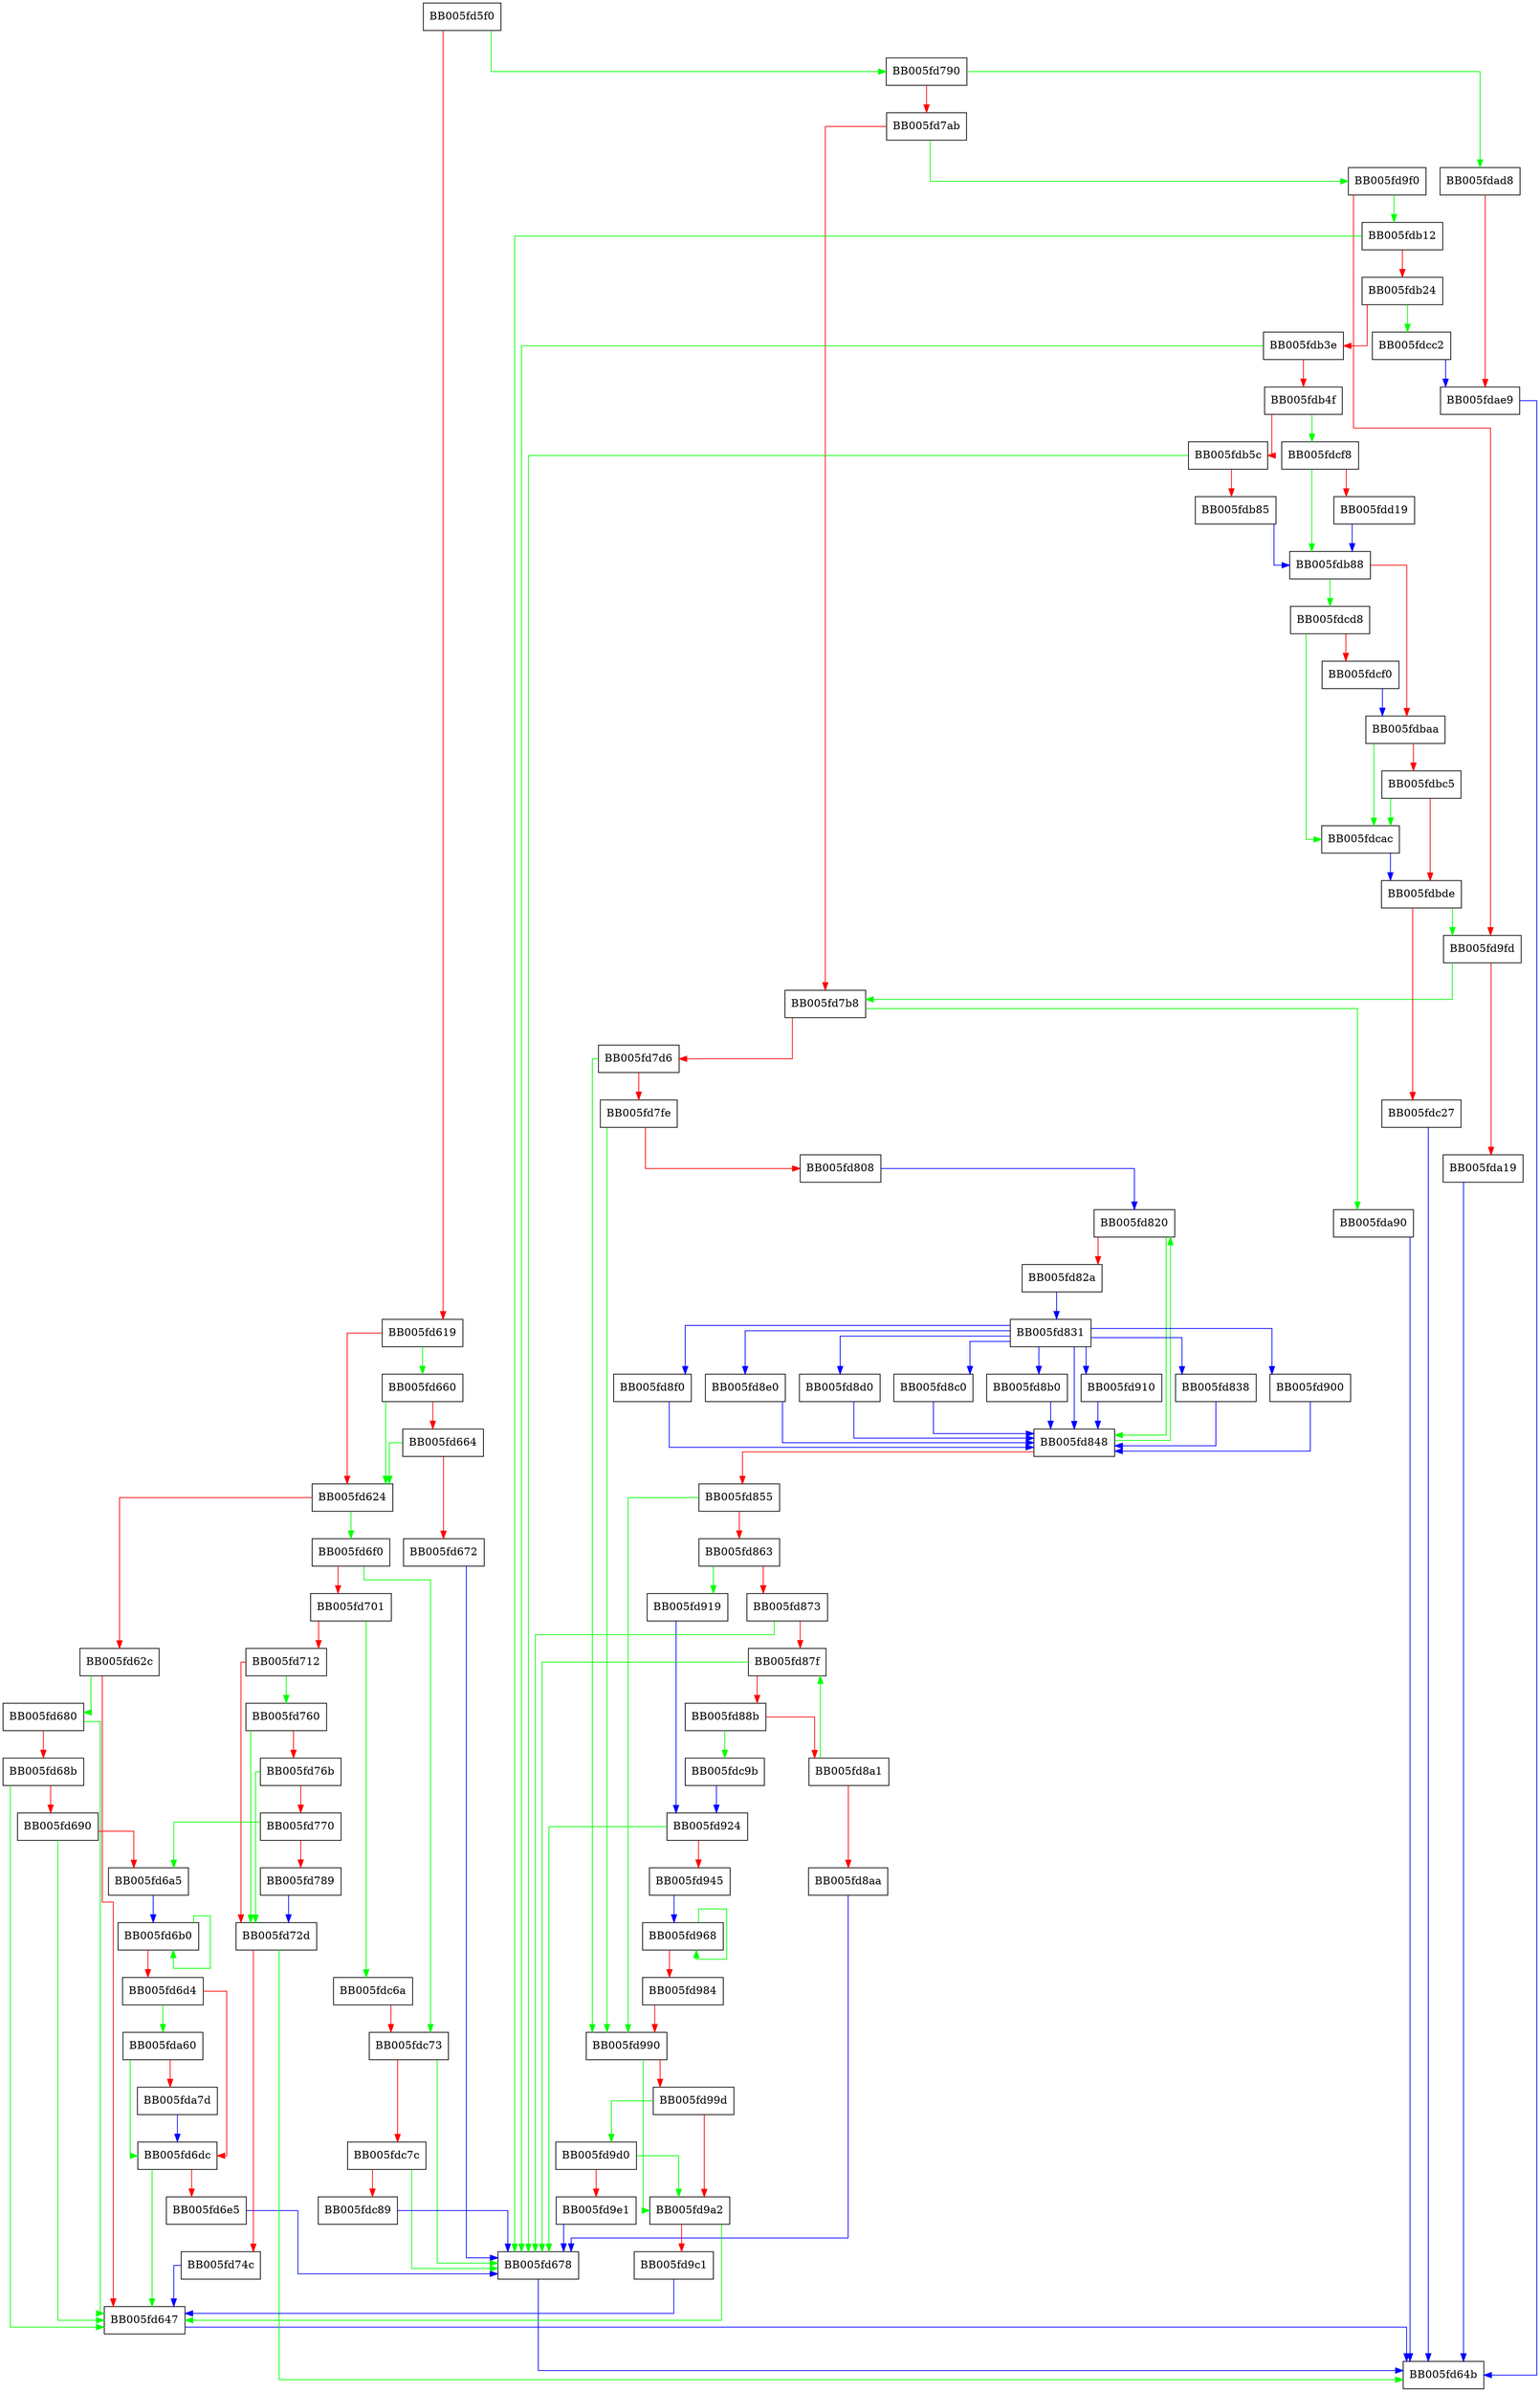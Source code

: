 digraph provider_activate {
  node [shape="box"];
  graph [splines=ortho];
  BB005fd5f0 -> BB005fd790 [color="green"];
  BB005fd5f0 -> BB005fd619 [color="red"];
  BB005fd619 -> BB005fd660 [color="green"];
  BB005fd619 -> BB005fd624 [color="red"];
  BB005fd624 -> BB005fd6f0 [color="green"];
  BB005fd624 -> BB005fd62c [color="red"];
  BB005fd62c -> BB005fd680 [color="green"];
  BB005fd62c -> BB005fd647 [color="red"];
  BB005fd647 -> BB005fd64b [color="blue"];
  BB005fd660 -> BB005fd624 [color="green"];
  BB005fd660 -> BB005fd664 [color="red"];
  BB005fd664 -> BB005fd624 [color="green"];
  BB005fd664 -> BB005fd672 [color="red"];
  BB005fd672 -> BB005fd678 [color="blue"];
  BB005fd678 -> BB005fd64b [color="blue"];
  BB005fd680 -> BB005fd647 [color="green"];
  BB005fd680 -> BB005fd68b [color="red"];
  BB005fd68b -> BB005fd647 [color="green"];
  BB005fd68b -> BB005fd690 [color="red"];
  BB005fd690 -> BB005fd647 [color="green"];
  BB005fd690 -> BB005fd6a5 [color="red"];
  BB005fd6a5 -> BB005fd6b0 [color="blue"];
  BB005fd6b0 -> BB005fd6b0 [color="green"];
  BB005fd6b0 -> BB005fd6d4 [color="red"];
  BB005fd6d4 -> BB005fda60 [color="green"];
  BB005fd6d4 -> BB005fd6dc [color="red"];
  BB005fd6dc -> BB005fd647 [color="green"];
  BB005fd6dc -> BB005fd6e5 [color="red"];
  BB005fd6e5 -> BB005fd678 [color="blue"];
  BB005fd6f0 -> BB005fdc73 [color="green"];
  BB005fd6f0 -> BB005fd701 [color="red"];
  BB005fd701 -> BB005fdc6a [color="green"];
  BB005fd701 -> BB005fd712 [color="red"];
  BB005fd712 -> BB005fd760 [color="green"];
  BB005fd712 -> BB005fd72d [color="red"];
  BB005fd72d -> BB005fd64b [color="green"];
  BB005fd72d -> BB005fd74c [color="red"];
  BB005fd74c -> BB005fd647 [color="blue"];
  BB005fd760 -> BB005fd72d [color="green"];
  BB005fd760 -> BB005fd76b [color="red"];
  BB005fd76b -> BB005fd72d [color="green"];
  BB005fd76b -> BB005fd770 [color="red"];
  BB005fd770 -> BB005fd6a5 [color="green"];
  BB005fd770 -> BB005fd789 [color="red"];
  BB005fd789 -> BB005fd72d [color="blue"];
  BB005fd790 -> BB005fdad8 [color="green"];
  BB005fd790 -> BB005fd7ab [color="red"];
  BB005fd7ab -> BB005fd9f0 [color="green"];
  BB005fd7ab -> BB005fd7b8 [color="red"];
  BB005fd7b8 -> BB005fda90 [color="green"];
  BB005fd7b8 -> BB005fd7d6 [color="red"];
  BB005fd7d6 -> BB005fd990 [color="green"];
  BB005fd7d6 -> BB005fd7fe [color="red"];
  BB005fd7fe -> BB005fd990 [color="green"];
  BB005fd7fe -> BB005fd808 [color="red"];
  BB005fd808 -> BB005fd820 [color="blue"];
  BB005fd820 -> BB005fd848 [color="green"];
  BB005fd820 -> BB005fd82a [color="red"];
  BB005fd82a -> BB005fd831 [color="blue"];
  BB005fd831 -> BB005fd8f0 [color="blue"];
  BB005fd831 -> BB005fd8e0 [color="blue"];
  BB005fd831 -> BB005fd8d0 [color="blue"];
  BB005fd831 -> BB005fd8c0 [color="blue"];
  BB005fd831 -> BB005fd8b0 [color="blue"];
  BB005fd831 -> BB005fd910 [color="blue"];
  BB005fd831 -> BB005fd838 [color="blue"];
  BB005fd831 -> BB005fd900 [color="blue"];
  BB005fd831 -> BB005fd848 [color="blue"];
  BB005fd838 -> BB005fd848 [color="blue"];
  BB005fd848 -> BB005fd820 [color="green"];
  BB005fd848 -> BB005fd855 [color="red"];
  BB005fd855 -> BB005fd990 [color="green"];
  BB005fd855 -> BB005fd863 [color="red"];
  BB005fd863 -> BB005fd919 [color="green"];
  BB005fd863 -> BB005fd873 [color="red"];
  BB005fd873 -> BB005fd678 [color="green"];
  BB005fd873 -> BB005fd87f [color="red"];
  BB005fd87f -> BB005fd678 [color="green"];
  BB005fd87f -> BB005fd88b [color="red"];
  BB005fd88b -> BB005fdc9b [color="green"];
  BB005fd88b -> BB005fd8a1 [color="red"];
  BB005fd8a1 -> BB005fd87f [color="green"];
  BB005fd8a1 -> BB005fd8aa [color="red"];
  BB005fd8aa -> BB005fd678 [color="blue"];
  BB005fd8b0 -> BB005fd848 [color="blue"];
  BB005fd8c0 -> BB005fd848 [color="blue"];
  BB005fd8d0 -> BB005fd848 [color="blue"];
  BB005fd8e0 -> BB005fd848 [color="blue"];
  BB005fd8f0 -> BB005fd848 [color="blue"];
  BB005fd900 -> BB005fd848 [color="blue"];
  BB005fd910 -> BB005fd848 [color="blue"];
  BB005fd919 -> BB005fd924 [color="blue"];
  BB005fd924 -> BB005fd678 [color="green"];
  BB005fd924 -> BB005fd945 [color="red"];
  BB005fd945 -> BB005fd968 [color="blue"];
  BB005fd968 -> BB005fd968 [color="green"];
  BB005fd968 -> BB005fd984 [color="red"];
  BB005fd984 -> BB005fd990 [color="red"];
  BB005fd990 -> BB005fd9a2 [color="green"];
  BB005fd990 -> BB005fd99d [color="red"];
  BB005fd99d -> BB005fd9d0 [color="green"];
  BB005fd99d -> BB005fd9a2 [color="red"];
  BB005fd9a2 -> BB005fd647 [color="green"];
  BB005fd9a2 -> BB005fd9c1 [color="red"];
  BB005fd9c1 -> BB005fd647 [color="blue"];
  BB005fd9d0 -> BB005fd9a2 [color="green"];
  BB005fd9d0 -> BB005fd9e1 [color="red"];
  BB005fd9e1 -> BB005fd678 [color="blue"];
  BB005fd9f0 -> BB005fdb12 [color="green"];
  BB005fd9f0 -> BB005fd9fd [color="red"];
  BB005fd9fd -> BB005fd7b8 [color="green"];
  BB005fd9fd -> BB005fda19 [color="red"];
  BB005fda19 -> BB005fd64b [color="blue"];
  BB005fda60 -> BB005fd6dc [color="green"];
  BB005fda60 -> BB005fda7d [color="red"];
  BB005fda7d -> BB005fd6dc [color="blue"];
  BB005fda90 -> BB005fd64b [color="blue"];
  BB005fdad8 -> BB005fdae9 [color="red"];
  BB005fdae9 -> BB005fd64b [color="blue"];
  BB005fdb12 -> BB005fd678 [color="green"];
  BB005fdb12 -> BB005fdb24 [color="red"];
  BB005fdb24 -> BB005fdcc2 [color="green"];
  BB005fdb24 -> BB005fdb3e [color="red"];
  BB005fdb3e -> BB005fd678 [color="green"];
  BB005fdb3e -> BB005fdb4f [color="red"];
  BB005fdb4f -> BB005fdcf8 [color="green"];
  BB005fdb4f -> BB005fdb5c [color="red"];
  BB005fdb5c -> BB005fd678 [color="green"];
  BB005fdb5c -> BB005fdb85 [color="red"];
  BB005fdb85 -> BB005fdb88 [color="blue"];
  BB005fdb88 -> BB005fdcd8 [color="green"];
  BB005fdb88 -> BB005fdbaa [color="red"];
  BB005fdbaa -> BB005fdcac [color="green"];
  BB005fdbaa -> BB005fdbc5 [color="red"];
  BB005fdbc5 -> BB005fdcac [color="green"];
  BB005fdbc5 -> BB005fdbde [color="red"];
  BB005fdbde -> BB005fd9fd [color="green"];
  BB005fdbde -> BB005fdc27 [color="red"];
  BB005fdc27 -> BB005fd64b [color="blue"];
  BB005fdc6a -> BB005fdc73 [color="red"];
  BB005fdc73 -> BB005fd678 [color="green"];
  BB005fdc73 -> BB005fdc7c [color="red"];
  BB005fdc7c -> BB005fd678 [color="green"];
  BB005fdc7c -> BB005fdc89 [color="red"];
  BB005fdc89 -> BB005fd678 [color="blue"];
  BB005fdc9b -> BB005fd924 [color="blue"];
  BB005fdcac -> BB005fdbde [color="blue"];
  BB005fdcc2 -> BB005fdae9 [color="blue"];
  BB005fdcd8 -> BB005fdcac [color="green"];
  BB005fdcd8 -> BB005fdcf0 [color="red"];
  BB005fdcf0 -> BB005fdbaa [color="blue"];
  BB005fdcf8 -> BB005fdb88 [color="green"];
  BB005fdcf8 -> BB005fdd19 [color="red"];
  BB005fdd19 -> BB005fdb88 [color="blue"];
}